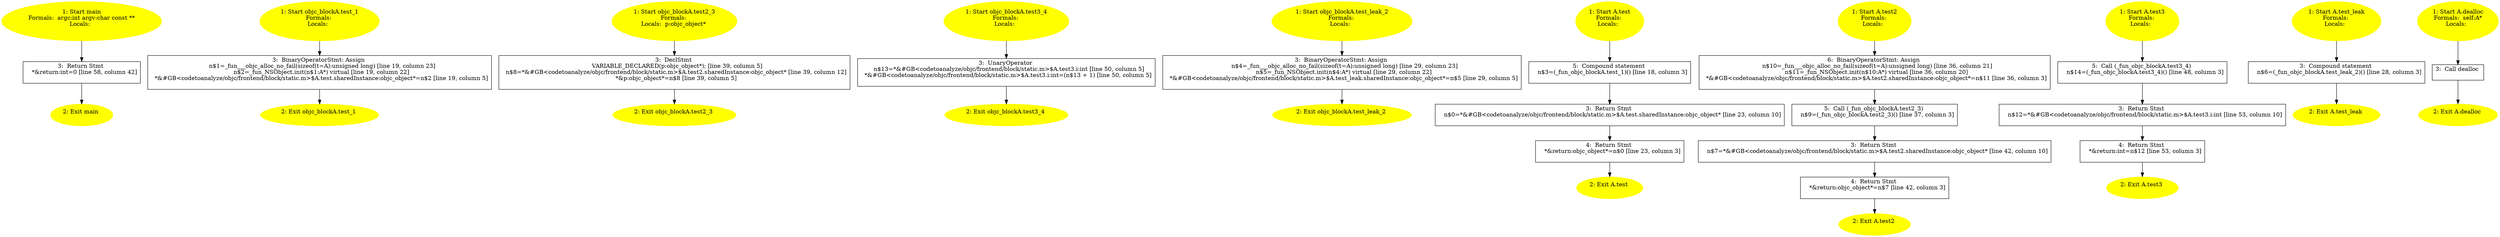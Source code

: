 /* @generated */
digraph cfg {
"main.fad58de7366495db4650cfefac2fcd61_1" [label="1: Start main\nFormals:  argc:int argv:char const **\nLocals:  \n  " color=yellow style=filled]
	

	 "main.fad58de7366495db4650cfefac2fcd61_1" -> "main.fad58de7366495db4650cfefac2fcd61_3" ;
"main.fad58de7366495db4650cfefac2fcd61_2" [label="2: Exit main \n  " color=yellow style=filled]
	

"main.fad58de7366495db4650cfefac2fcd61_3" [label="3:  Return Stmt \n   *&return:int=0 [line 58, column 42]\n " shape="box"]
	

	 "main.fad58de7366495db4650cfefac2fcd61_3" -> "main.fad58de7366495db4650cfefac2fcd61_2" ;
"objc_blockA.test_1.78a4922219b515f90379bfccc4d8771a_1" [label="1: Start objc_blockA.test_1\nFormals: \nLocals:  \n  " color=yellow style=filled]
	

	 "objc_blockA.test_1.78a4922219b515f90379bfccc4d8771a_1" -> "objc_blockA.test_1.78a4922219b515f90379bfccc4d8771a_3" ;
"objc_blockA.test_1.78a4922219b515f90379bfccc4d8771a_2" [label="2: Exit objc_blockA.test_1 \n  " color=yellow style=filled]
	

"objc_blockA.test_1.78a4922219b515f90379bfccc4d8771a_3" [label="3:  BinaryOperatorStmt: Assign \n   n$1=_fun___objc_alloc_no_fail(sizeof(t=A):unsigned long) [line 19, column 23]\n  n$2=_fun_NSObject.init(n$1:A*) virtual [line 19, column 22]\n  *&#GB<codetoanalyze/objc/frontend/block/static.m>$A.test.sharedInstance:objc_object*=n$2 [line 19, column 5]\n " shape="box"]
	

	 "objc_blockA.test_1.78a4922219b515f90379bfccc4d8771a_3" -> "objc_blockA.test_1.78a4922219b515f90379bfccc4d8771a_2" ;
"objc_blockA.test2_3.9e734e5048a7cd48cace952a9e183154_1" [label="1: Start objc_blockA.test2_3\nFormals: \nLocals:  p:objc_object* \n  " color=yellow style=filled]
	

	 "objc_blockA.test2_3.9e734e5048a7cd48cace952a9e183154_1" -> "objc_blockA.test2_3.9e734e5048a7cd48cace952a9e183154_3" ;
"objc_blockA.test2_3.9e734e5048a7cd48cace952a9e183154_2" [label="2: Exit objc_blockA.test2_3 \n  " color=yellow style=filled]
	

"objc_blockA.test2_3.9e734e5048a7cd48cace952a9e183154_3" [label="3:  DeclStmt \n   VARIABLE_DECLARED(p:objc_object*); [line 39, column 5]\n  n$8=*&#GB<codetoanalyze/objc/frontend/block/static.m>$A.test2.sharedInstance:objc_object* [line 39, column 12]\n  *&p:objc_object*=n$8 [line 39, column 5]\n " shape="box"]
	

	 "objc_blockA.test2_3.9e734e5048a7cd48cace952a9e183154_3" -> "objc_blockA.test2_3.9e734e5048a7cd48cace952a9e183154_2" ;
"objc_blockA.test3_4.cf509a07e14b642d4e78e323de50d37f_1" [label="1: Start objc_blockA.test3_4\nFormals: \nLocals:  \n  " color=yellow style=filled]
	

	 "objc_blockA.test3_4.cf509a07e14b642d4e78e323de50d37f_1" -> "objc_blockA.test3_4.cf509a07e14b642d4e78e323de50d37f_3" ;
"objc_blockA.test3_4.cf509a07e14b642d4e78e323de50d37f_2" [label="2: Exit objc_blockA.test3_4 \n  " color=yellow style=filled]
	

"objc_blockA.test3_4.cf509a07e14b642d4e78e323de50d37f_3" [label="3:  UnaryOperator \n   n$13=*&#GB<codetoanalyze/objc/frontend/block/static.m>$A.test3.i:int [line 50, column 5]\n  *&#GB<codetoanalyze/objc/frontend/block/static.m>$A.test3.i:int=(n$13 + 1) [line 50, column 5]\n " shape="box"]
	

	 "objc_blockA.test3_4.cf509a07e14b642d4e78e323de50d37f_3" -> "objc_blockA.test3_4.cf509a07e14b642d4e78e323de50d37f_2" ;
"objc_blockA.test_leak_2.283de372da56cae6e3edcf8db6c39b92_1" [label="1: Start objc_blockA.test_leak_2\nFormals: \nLocals:  \n  " color=yellow style=filled]
	

	 "objc_blockA.test_leak_2.283de372da56cae6e3edcf8db6c39b92_1" -> "objc_blockA.test_leak_2.283de372da56cae6e3edcf8db6c39b92_3" ;
"objc_blockA.test_leak_2.283de372da56cae6e3edcf8db6c39b92_2" [label="2: Exit objc_blockA.test_leak_2 \n  " color=yellow style=filled]
	

"objc_blockA.test_leak_2.283de372da56cae6e3edcf8db6c39b92_3" [label="3:  BinaryOperatorStmt: Assign \n   n$4=_fun___objc_alloc_no_fail(sizeof(t=A):unsigned long) [line 29, column 23]\n  n$5=_fun_NSObject.init(n$4:A*) virtual [line 29, column 22]\n  *&#GB<codetoanalyze/objc/frontend/block/static.m>$A.test_leak.sharedInstance:objc_object*=n$5 [line 29, column 5]\n " shape="box"]
	

	 "objc_blockA.test_leak_2.283de372da56cae6e3edcf8db6c39b92_3" -> "objc_blockA.test_leak_2.283de372da56cae6e3edcf8db6c39b92_2" ;
"test#A#class.c69ae9e6be36a2eeb5dcbaa1187c354d_1" [label="1: Start A.test\nFormals: \nLocals:  \n  " color=yellow style=filled]
	

	 "test#A#class.c69ae9e6be36a2eeb5dcbaa1187c354d_1" -> "test#A#class.c69ae9e6be36a2eeb5dcbaa1187c354d_5" ;
"test#A#class.c69ae9e6be36a2eeb5dcbaa1187c354d_2" [label="2: Exit A.test \n  " color=yellow style=filled]
	

"test#A#class.c69ae9e6be36a2eeb5dcbaa1187c354d_3" [label="3:  Return Stmt \n   n$0=*&#GB<codetoanalyze/objc/frontend/block/static.m>$A.test.sharedInstance:objc_object* [line 23, column 10]\n " shape="box"]
	

	 "test#A#class.c69ae9e6be36a2eeb5dcbaa1187c354d_3" -> "test#A#class.c69ae9e6be36a2eeb5dcbaa1187c354d_4" ;
"test#A#class.c69ae9e6be36a2eeb5dcbaa1187c354d_4" [label="4:  Return Stmt \n   *&return:objc_object*=n$0 [line 23, column 3]\n " shape="box"]
	

	 "test#A#class.c69ae9e6be36a2eeb5dcbaa1187c354d_4" -> "test#A#class.c69ae9e6be36a2eeb5dcbaa1187c354d_2" ;
"test#A#class.c69ae9e6be36a2eeb5dcbaa1187c354d_5" [label="5:  Compound statement \n   n$3=(_fun_objc_blockA.test_1)() [line 18, column 3]\n " shape="box"]
	

	 "test#A#class.c69ae9e6be36a2eeb5dcbaa1187c354d_5" -> "test#A#class.c69ae9e6be36a2eeb5dcbaa1187c354d_3" ;
"test2#A#class.ce50cb13c3345decc567dd4eb6124604_1" [label="1: Start A.test2\nFormals: \nLocals:  \n  " color=yellow style=filled]
	

	 "test2#A#class.ce50cb13c3345decc567dd4eb6124604_1" -> "test2#A#class.ce50cb13c3345decc567dd4eb6124604_6" ;
"test2#A#class.ce50cb13c3345decc567dd4eb6124604_2" [label="2: Exit A.test2 \n  " color=yellow style=filled]
	

"test2#A#class.ce50cb13c3345decc567dd4eb6124604_3" [label="3:  Return Stmt \n   n$7=*&#GB<codetoanalyze/objc/frontend/block/static.m>$A.test2.sharedInstance:objc_object* [line 42, column 10]\n " shape="box"]
	

	 "test2#A#class.ce50cb13c3345decc567dd4eb6124604_3" -> "test2#A#class.ce50cb13c3345decc567dd4eb6124604_4" ;
"test2#A#class.ce50cb13c3345decc567dd4eb6124604_4" [label="4:  Return Stmt \n   *&return:objc_object*=n$7 [line 42, column 3]\n " shape="box"]
	

	 "test2#A#class.ce50cb13c3345decc567dd4eb6124604_4" -> "test2#A#class.ce50cb13c3345decc567dd4eb6124604_2" ;
"test2#A#class.ce50cb13c3345decc567dd4eb6124604_5" [label="5:  Call (_fun_objc_blockA.test2_3) \n   n$9=(_fun_objc_blockA.test2_3)() [line 37, column 3]\n " shape="box"]
	

	 "test2#A#class.ce50cb13c3345decc567dd4eb6124604_5" -> "test2#A#class.ce50cb13c3345decc567dd4eb6124604_3" ;
"test2#A#class.ce50cb13c3345decc567dd4eb6124604_6" [label="6:  BinaryOperatorStmt: Assign \n   n$10=_fun___objc_alloc_no_fail(sizeof(t=A):unsigned long) [line 36, column 21]\n  n$11=_fun_NSObject.init(n$10:A*) virtual [line 36, column 20]\n  *&#GB<codetoanalyze/objc/frontend/block/static.m>$A.test2.sharedInstance:objc_object*=n$11 [line 36, column 3]\n " shape="box"]
	

	 "test2#A#class.ce50cb13c3345decc567dd4eb6124604_6" -> "test2#A#class.ce50cb13c3345decc567dd4eb6124604_5" ;
"test3#A#class.041e0eaf033ae8cfa2af48253dfb07ee_1" [label="1: Start A.test3\nFormals: \nLocals:  \n  " color=yellow style=filled]
	

	 "test3#A#class.041e0eaf033ae8cfa2af48253dfb07ee_1" -> "test3#A#class.041e0eaf033ae8cfa2af48253dfb07ee_5" ;
"test3#A#class.041e0eaf033ae8cfa2af48253dfb07ee_2" [label="2: Exit A.test3 \n  " color=yellow style=filled]
	

"test3#A#class.041e0eaf033ae8cfa2af48253dfb07ee_3" [label="3:  Return Stmt \n   n$12=*&#GB<codetoanalyze/objc/frontend/block/static.m>$A.test3.i:int [line 53, column 10]\n " shape="box"]
	

	 "test3#A#class.041e0eaf033ae8cfa2af48253dfb07ee_3" -> "test3#A#class.041e0eaf033ae8cfa2af48253dfb07ee_4" ;
"test3#A#class.041e0eaf033ae8cfa2af48253dfb07ee_4" [label="4:  Return Stmt \n   *&return:int=n$12 [line 53, column 3]\n " shape="box"]
	

	 "test3#A#class.041e0eaf033ae8cfa2af48253dfb07ee_4" -> "test3#A#class.041e0eaf033ae8cfa2af48253dfb07ee_2" ;
"test3#A#class.041e0eaf033ae8cfa2af48253dfb07ee_5" [label="5:  Call (_fun_objc_blockA.test3_4) \n   n$14=(_fun_objc_blockA.test3_4)() [line 48, column 3]\n " shape="box"]
	

	 "test3#A#class.041e0eaf033ae8cfa2af48253dfb07ee_5" -> "test3#A#class.041e0eaf033ae8cfa2af48253dfb07ee_3" ;
"test_leak#A#class.8240788aa53244827857be0e92d27671_1" [label="1: Start A.test_leak\nFormals: \nLocals:  \n  " color=yellow style=filled]
	

	 "test_leak#A#class.8240788aa53244827857be0e92d27671_1" -> "test_leak#A#class.8240788aa53244827857be0e92d27671_3" ;
"test_leak#A#class.8240788aa53244827857be0e92d27671_2" [label="2: Exit A.test_leak \n  " color=yellow style=filled]
	

"test_leak#A#class.8240788aa53244827857be0e92d27671_3" [label="3:  Compound statement \n   n$6=(_fun_objc_blockA.test_leak_2)() [line 28, column 3]\n " shape="box"]
	

	 "test_leak#A#class.8240788aa53244827857be0e92d27671_3" -> "test_leak#A#class.8240788aa53244827857be0e92d27671_2" ;
"dealloc#A#instance.55ac864e91dcd5d484e8ab7d8eb94fcb_1" [label="1: Start A.dealloc\nFormals:  self:A*\nLocals:  \n  " color=yellow style=filled]
	

	 "dealloc#A#instance.55ac864e91dcd5d484e8ab7d8eb94fcb_1" -> "dealloc#A#instance.55ac864e91dcd5d484e8ab7d8eb94fcb_3" ;
"dealloc#A#instance.55ac864e91dcd5d484e8ab7d8eb94fcb_2" [label="2: Exit A.dealloc \n  " color=yellow style=filled]
	

"dealloc#A#instance.55ac864e91dcd5d484e8ab7d8eb94fcb_3" [label="3:  Call dealloc \n  " shape="box"]
	

	 "dealloc#A#instance.55ac864e91dcd5d484e8ab7d8eb94fcb_3" -> "dealloc#A#instance.55ac864e91dcd5d484e8ab7d8eb94fcb_2" ;
}
